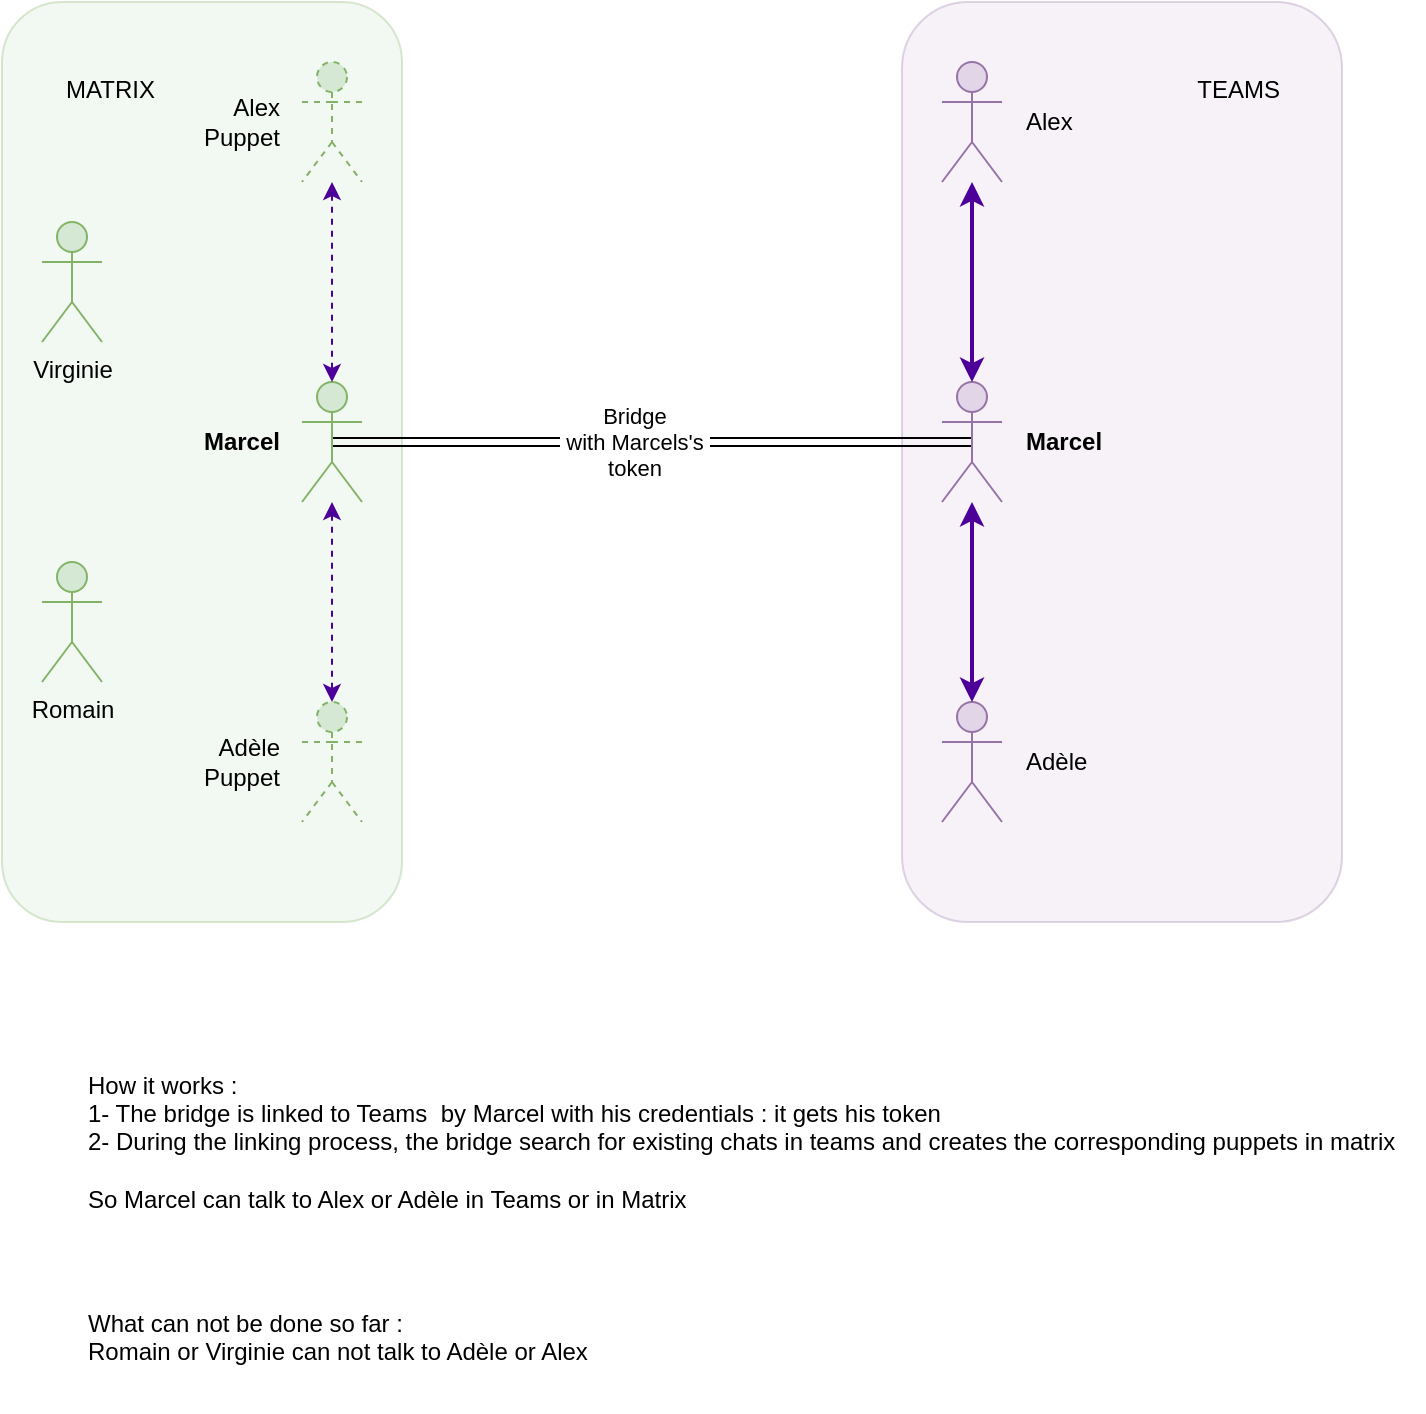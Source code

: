 <mxfile version="21.5.0" type="github">
  <diagram name="Page-1" id="5Jhk13OeAjeZEkBotTxT">
    <mxGraphModel dx="1434" dy="726" grid="1" gridSize="10" guides="1" tooltips="1" connect="1" arrows="1" fold="1" page="1" pageScale="1" pageWidth="827" pageHeight="1169" math="0" shadow="0">
      <root>
        <mxCell id="0" />
        <mxCell id="1" parent="0" />
        <mxCell id="3dXYUPCKLj7_gHWv4Jhe-4" value="TEAMS" style="rounded=1;html=1;fillColor=#e1d5e7;strokeColor=#9673a6;fillStyle=auto;glass=0;opacity=30;spacingRight=30;align=right;spacingTop=30;verticalAlign=top;" vertex="1" parent="1">
          <mxGeometry x="529" y="110" width="220" height="460" as="geometry" />
        </mxCell>
        <mxCell id="3dXYUPCKLj7_gHWv4Jhe-3" value="MATRIX" style="rounded=1;whiteSpace=wrap;html=1;fillColor=#d5e8d4;strokeColor=#82b366;fillStyle=auto;glass=0;opacity=30;spacingLeft=30;align=left;verticalAlign=top;spacingBottom=0;spacingTop=30;" vertex="1" parent="1">
          <mxGeometry x="79" y="110" width="200" height="460" as="geometry" />
        </mxCell>
        <mxCell id="3dXYUPCKLj7_gHWv4Jhe-7" style="edgeStyle=orthogonalEdgeStyle;rounded=0;orthogonalLoop=1;jettySize=auto;html=1;exitX=0.5;exitY=0.5;exitDx=0;exitDy=0;exitPerimeter=0;entryX=0.5;entryY=0.5;entryDx=0;entryDy=0;entryPerimeter=0;shape=link;verticalAlign=middle;labelPosition=center;verticalLabelPosition=middle;align=center;" edge="1" parent="1" source="k5lb1gU79Tcg0jyvRi9l-1" target="k5lb1gU79Tcg0jyvRi9l-7">
          <mxGeometry relative="1" as="geometry" />
        </mxCell>
        <mxCell id="3dXYUPCKLj7_gHWv4Jhe-8" value="Bridge&lt;br&gt;&amp;nbsp;with Marcels&#39;s&amp;nbsp; &lt;br&gt;token" style="edgeLabel;html=1;align=center;verticalAlign=middle;resizable=0;points=[];" vertex="1" connectable="0" parent="3dXYUPCKLj7_gHWv4Jhe-7">
          <mxGeometry x="0.059" relative="1" as="geometry">
            <mxPoint as="offset" />
          </mxGeometry>
        </mxCell>
        <mxCell id="k5lb1gU79Tcg0jyvRi9l-1" value="&lt;div&gt;&lt;b&gt;Marcel&lt;br&gt;&lt;/b&gt;&lt;/div&gt;" style="shape=umlActor;verticalLabelPosition=middle;verticalAlign=middle;html=1;outlineConnect=0;fillColor=#e1d5e7;strokeColor=#9673a6;spacingRight=0;spacingLeft=10;spacingTop=0;spacingBottom=0;labelPosition=right;align=left;" parent="1" vertex="1">
          <mxGeometry x="549" y="300" width="30" height="60" as="geometry" />
        </mxCell>
        <mxCell id="k5lb1gU79Tcg0jyvRi9l-2" value="Romain" style="shape=umlActor;verticalLabelPosition=bottom;verticalAlign=top;html=1;outlineConnect=0;fillColor=#d5e8d4;strokeColor=#82b366;" parent="1" vertex="1">
          <mxGeometry x="99" y="390" width="30" height="60" as="geometry" />
        </mxCell>
        <mxCell id="k5lb1gU79Tcg0jyvRi9l-6" value="Adèle" style="shape=umlActor;verticalLabelPosition=middle;verticalAlign=middle;html=1;outlineConnect=0;fillColor=#e1d5e7;strokeColor=#9673a6;labelPosition=right;align=left;spacingLeft=10;" parent="1" vertex="1">
          <mxGeometry x="549" y="460" width="30" height="60" as="geometry" />
        </mxCell>
        <mxCell id="k5lb1gU79Tcg0jyvRi9l-7" value="Marcel" style="shape=umlActor;verticalLabelPosition=middle;verticalAlign=middle;html=1;outlineConnect=0;fillColor=#d5e8d4;strokeColor=#82b366;fontStyle=1;labelPosition=left;align=right;spacingRight=10;" parent="1" vertex="1">
          <mxGeometry x="229" y="300" width="30" height="60" as="geometry" />
        </mxCell>
        <mxCell id="3dXYUPCKLj7_gHWv4Jhe-14" style="edgeStyle=orthogonalEdgeStyle;rounded=0;orthogonalLoop=1;jettySize=auto;html=1;entryX=0.5;entryY=0;entryDx=0;entryDy=0;entryPerimeter=0;strokeColor=#4C0099;strokeWidth=2;startArrow=classic;startFill=1;" edge="1" parent="1" source="k5lb1gU79Tcg0jyvRi9l-8" target="k5lb1gU79Tcg0jyvRi9l-1">
          <mxGeometry relative="1" as="geometry" />
        </mxCell>
        <mxCell id="k5lb1gU79Tcg0jyvRi9l-8" value="&lt;div align=&quot;center&quot;&gt;Alex&lt;/div&gt;" style="shape=umlActor;verticalLabelPosition=middle;verticalAlign=middle;html=1;outlineConnect=0;fillColor=#e1d5e7;strokeColor=#9673a6;align=left;spacingRight=0;spacingLeft=10;labelPosition=right;" parent="1" vertex="1">
          <mxGeometry x="549" y="140" width="30" height="60" as="geometry" />
        </mxCell>
        <mxCell id="k5lb1gU79Tcg0jyvRi9l-9" value="Virginie" style="shape=umlActor;verticalLabelPosition=bottom;verticalAlign=top;html=1;outlineConnect=0;fillColor=#d5e8d4;strokeColor=#82b366;" parent="1" vertex="1">
          <mxGeometry x="99" y="220" width="30" height="60" as="geometry" />
        </mxCell>
        <mxCell id="3dXYUPCKLj7_gHWv4Jhe-9" value="Adèle&lt;br&gt;Puppet" style="shape=umlActor;verticalLabelPosition=middle;verticalAlign=middle;html=1;outlineConnect=0;fillColor=#d5e8d4;strokeColor=#82b366;dashed=1;spacingRight=10;labelPosition=left;align=right;" vertex="1" parent="1">
          <mxGeometry x="229" y="460" width="30" height="60" as="geometry" />
        </mxCell>
        <mxCell id="3dXYUPCKLj7_gHWv4Jhe-11" value="&lt;div&gt;Alex&lt;/div&gt;Puppet" style="shape=umlActor;verticalLabelPosition=middle;verticalAlign=middle;html=1;outlineConnect=0;fillColor=#d5e8d4;strokeColor=#82b366;dashed=1;spacingRight=10;labelPosition=left;align=right;" vertex="1" parent="1">
          <mxGeometry x="229" y="140" width="30" height="60" as="geometry" />
        </mxCell>
        <mxCell id="3dXYUPCKLj7_gHWv4Jhe-15" style="edgeStyle=orthogonalEdgeStyle;rounded=0;orthogonalLoop=1;jettySize=auto;html=1;strokeColor=#4C0099;strokeWidth=1;dashed=1;startArrow=classic;startFill=1;" edge="1" parent="1" source="3dXYUPCKLj7_gHWv4Jhe-11" target="k5lb1gU79Tcg0jyvRi9l-7">
          <mxGeometry relative="1" as="geometry">
            <mxPoint x="350" y="200" as="sourcePoint" />
            <mxPoint x="350" y="300" as="targetPoint" />
          </mxGeometry>
        </mxCell>
        <mxCell id="3dXYUPCKLj7_gHWv4Jhe-16" value="&lt;div align=&quot;left&quot;&gt;How it works : &lt;br&gt;1- The bridge is linked to Teams&amp;nbsp; by Marcel with his credentials : it gets his token&lt;br&gt;&lt;/div&gt;&lt;div align=&quot;left&quot;&gt;2- During the linking process, the bridge search for existing chats in teams and creates the corresponding puppets in matrix&lt;br&gt;&lt;/div&gt;&lt;div align=&quot;left&quot;&gt;&lt;br&gt;So Marcel can talk to Alex or Adèle in Teams or in Matrix&lt;br&gt;&lt;/div&gt;" style="text;html=1;align=left;verticalAlign=middle;resizable=0;points=[];autosize=1;strokeColor=none;fillColor=none;" vertex="1" parent="1">
          <mxGeometry x="120" y="635" width="670" height="90" as="geometry" />
        </mxCell>
        <mxCell id="3dXYUPCKLj7_gHWv4Jhe-17" style="edgeStyle=orthogonalEdgeStyle;rounded=0;orthogonalLoop=1;jettySize=auto;html=1;strokeColor=#4C0099;strokeWidth=2;startArrow=classic;startFill=1;" edge="1" parent="1" source="k5lb1gU79Tcg0jyvRi9l-1" target="k5lb1gU79Tcg0jyvRi9l-6">
          <mxGeometry relative="1" as="geometry">
            <mxPoint x="600" y="390" as="sourcePoint" />
            <mxPoint x="600" y="490" as="targetPoint" />
          </mxGeometry>
        </mxCell>
        <mxCell id="3dXYUPCKLj7_gHWv4Jhe-18" style="edgeStyle=orthogonalEdgeStyle;rounded=0;orthogonalLoop=1;jettySize=auto;html=1;strokeColor=#4C0099;strokeWidth=1;dashed=1;startArrow=classic;startFill=1;entryX=0.5;entryY=0;entryDx=0;entryDy=0;entryPerimeter=0;" edge="1" parent="1" source="k5lb1gU79Tcg0jyvRi9l-7" target="3dXYUPCKLj7_gHWv4Jhe-9">
          <mxGeometry relative="1" as="geometry">
            <mxPoint x="243.5" y="370" as="sourcePoint" />
            <mxPoint x="243.5" y="470" as="targetPoint" />
          </mxGeometry>
        </mxCell>
        <mxCell id="3dXYUPCKLj7_gHWv4Jhe-19" value="&lt;div align=&quot;left&quot;&gt;What can not be done so far :&lt;br&gt;Romain or Virginie can not talk to Adèle or Alex&lt;br&gt;&lt;/div&gt;&lt;div align=&quot;left&quot;&gt;&lt;br&gt;&lt;/div&gt;" style="text;html=1;align=left;verticalAlign=middle;resizable=0;points=[];autosize=1;strokeColor=none;fillColor=none;" vertex="1" parent="1">
          <mxGeometry x="120" y="755" width="270" height="60" as="geometry" />
        </mxCell>
      </root>
    </mxGraphModel>
  </diagram>
</mxfile>

